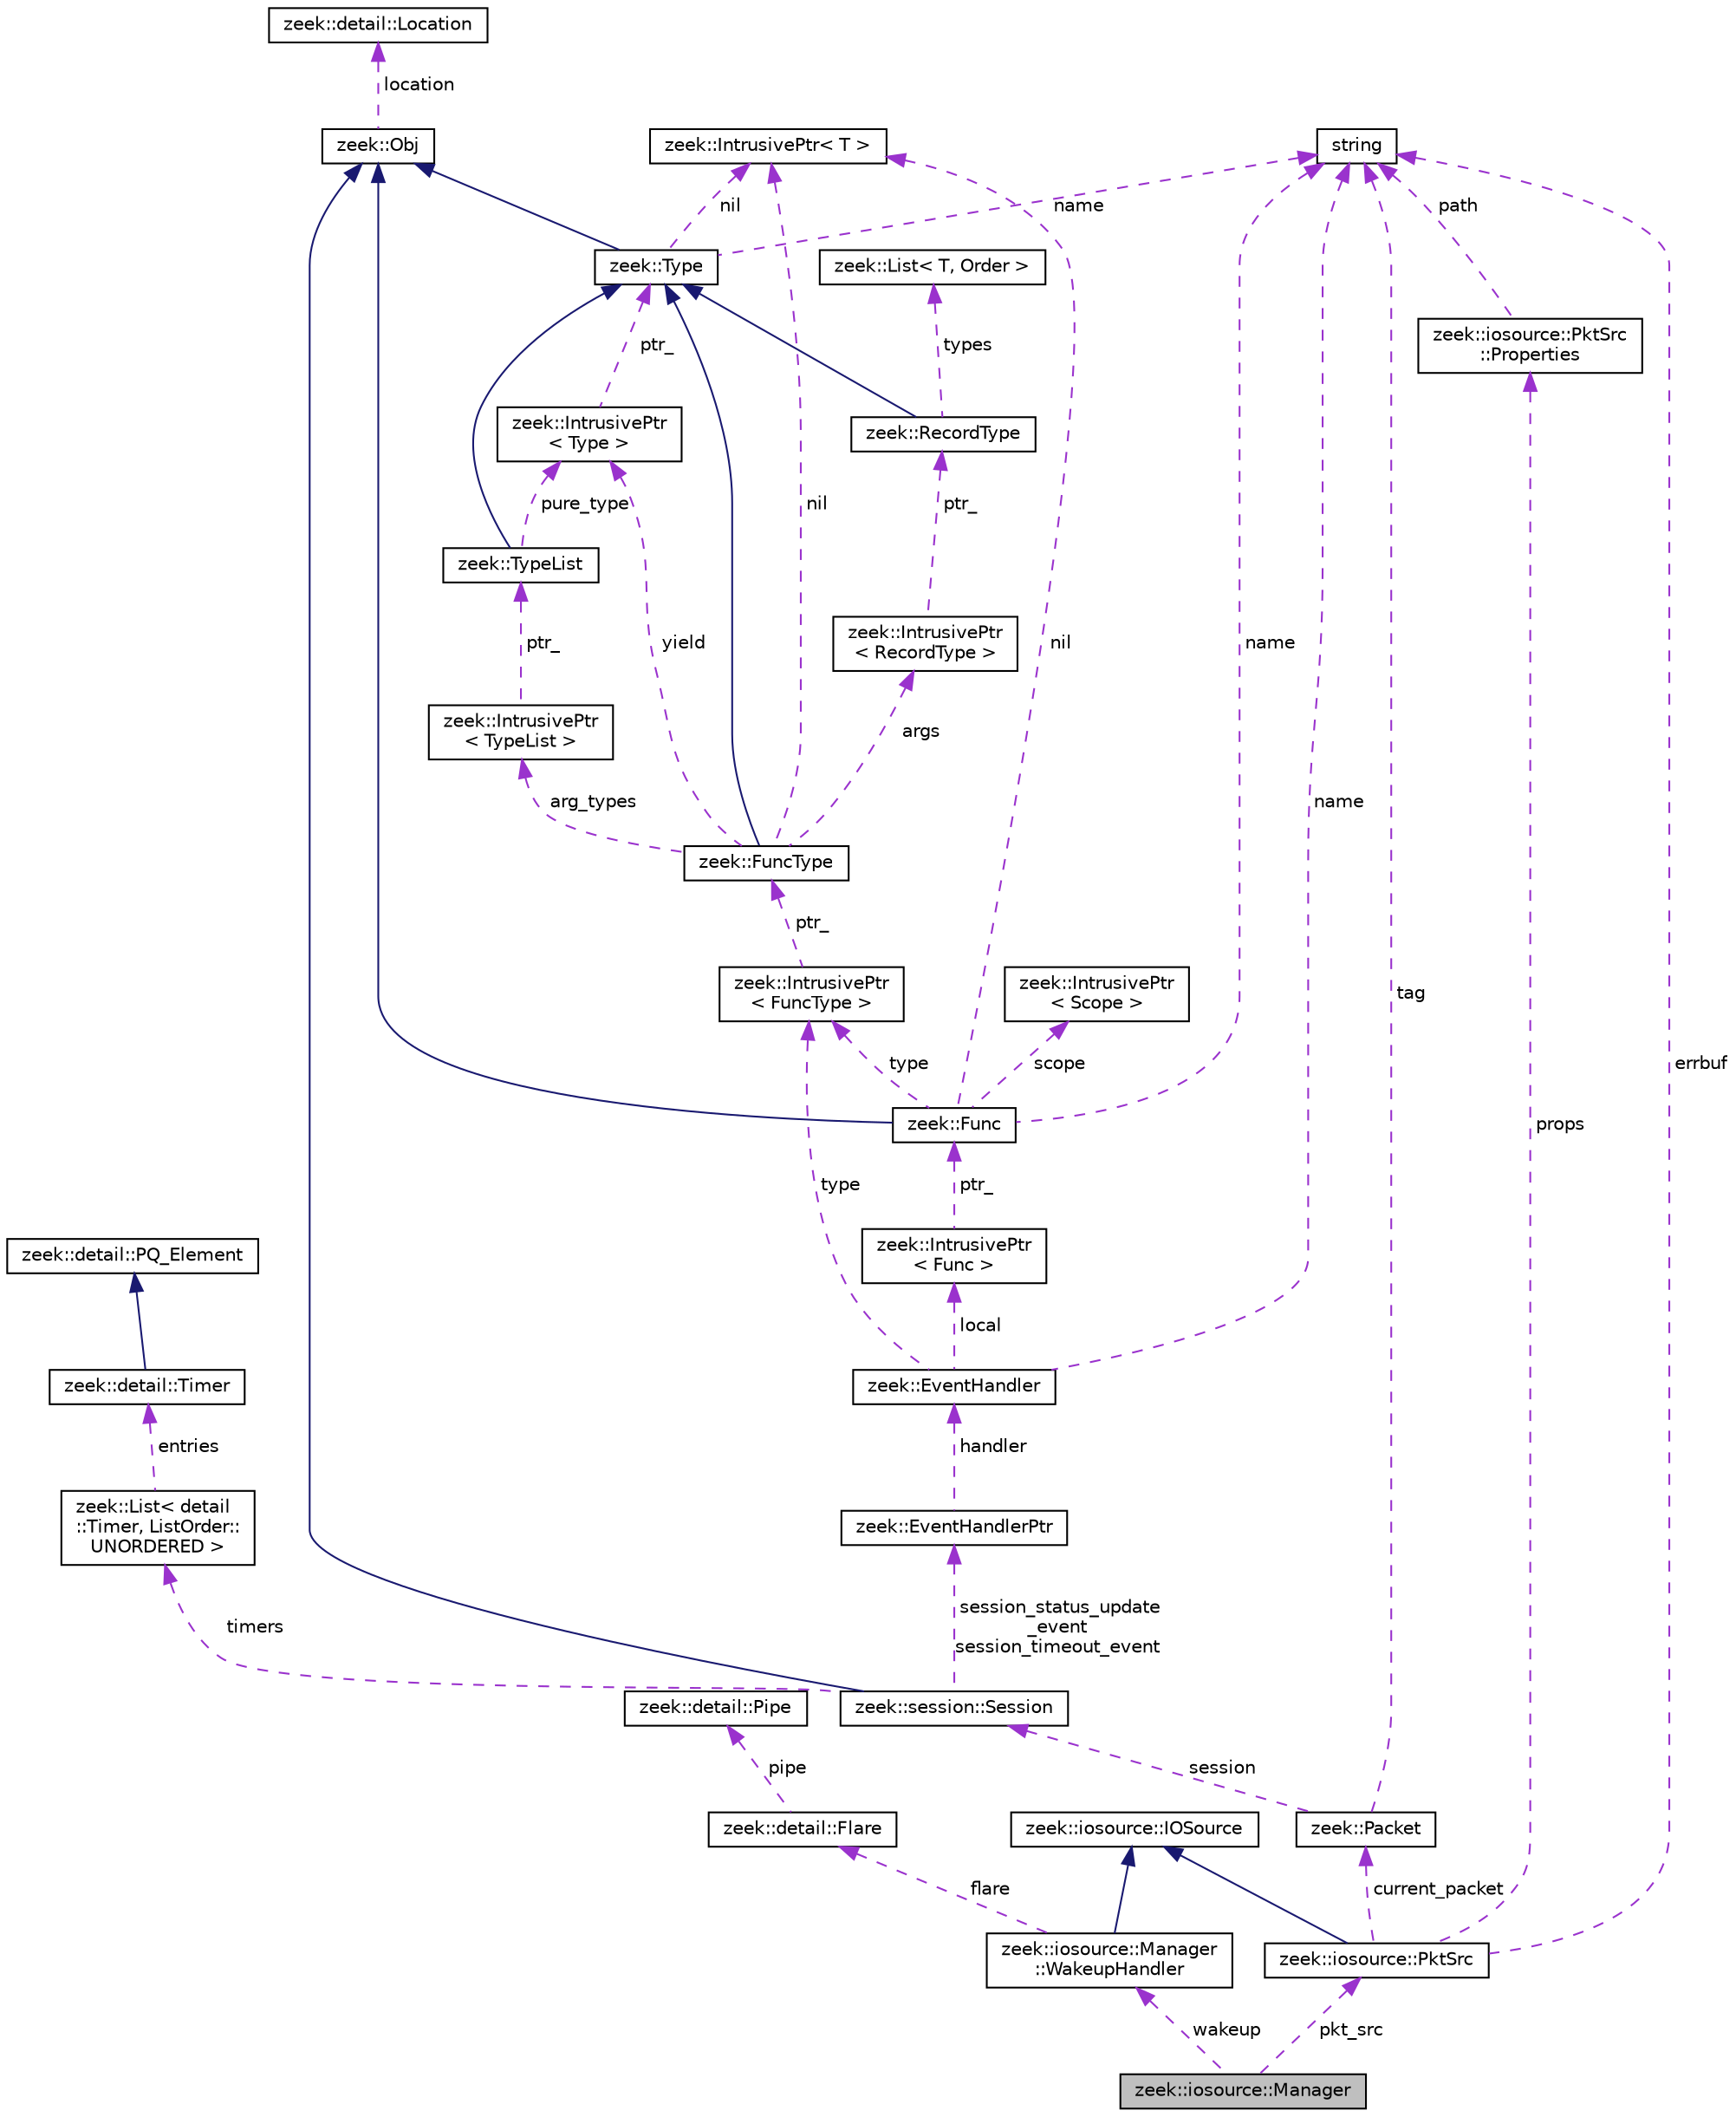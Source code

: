 digraph "zeek::iosource::Manager"
{
 // LATEX_PDF_SIZE
  edge [fontname="Helvetica",fontsize="10",labelfontname="Helvetica",labelfontsize="10"];
  node [fontname="Helvetica",fontsize="10",shape=record];
  Node1 [label="zeek::iosource::Manager",height=0.2,width=0.4,color="black", fillcolor="grey75", style="filled", fontcolor="black",tooltip=" "];
  Node2 -> Node1 [dir="back",color="darkorchid3",fontsize="10",style="dashed",label=" pkt_src" ,fontname="Helvetica"];
  Node2 [label="zeek::iosource::PktSrc",height=0.2,width=0.4,color="black", fillcolor="white", style="filled",URL="$d4/db2/classzeek_1_1iosource_1_1PktSrc.html",tooltip=" "];
  Node3 -> Node2 [dir="back",color="midnightblue",fontsize="10",style="solid",fontname="Helvetica"];
  Node3 [label="zeek::iosource::IOSource",height=0.2,width=0.4,color="black", fillcolor="white", style="filled",URL="$da/dea/classzeek_1_1iosource_1_1IOSource.html",tooltip=" "];
  Node4 -> Node2 [dir="back",color="darkorchid3",fontsize="10",style="dashed",label=" props" ,fontname="Helvetica"];
  Node4 [label="zeek::iosource::PktSrc\l::Properties",height=0.2,width=0.4,color="black", fillcolor="white", style="filled",URL="$db/d08/structzeek_1_1iosource_1_1PktSrc_1_1Properties.html",tooltip=" "];
  Node5 -> Node4 [dir="back",color="darkorchid3",fontsize="10",style="dashed",label=" path" ,fontname="Helvetica"];
  Node5 [label="string",height=0.2,width=0.4,color="black", fillcolor="white", style="filled",tooltip=" "];
  Node6 -> Node2 [dir="back",color="darkorchid3",fontsize="10",style="dashed",label=" current_packet" ,fontname="Helvetica"];
  Node6 [label="zeek::Packet",height=0.2,width=0.4,color="black", fillcolor="white", style="filled",URL="$d9/d2a/classzeek_1_1Packet.html",tooltip=" "];
  Node5 -> Node6 [dir="back",color="darkorchid3",fontsize="10",style="dashed",label=" tag" ,fontname="Helvetica"];
  Node7 -> Node6 [dir="back",color="darkorchid3",fontsize="10",style="dashed",label=" session" ,fontname="Helvetica"];
  Node7 [label="zeek::session::Session",height=0.2,width=0.4,color="black", fillcolor="white", style="filled",URL="$d0/dce/classzeek_1_1session_1_1Session.html",tooltip=" "];
  Node8 -> Node7 [dir="back",color="midnightblue",fontsize="10",style="solid",fontname="Helvetica"];
  Node8 [label="zeek::Obj",height=0.2,width=0.4,color="black", fillcolor="white", style="filled",URL="$dd/df1/classzeek_1_1Obj.html",tooltip=" "];
  Node9 -> Node8 [dir="back",color="darkorchid3",fontsize="10",style="dashed",label=" location" ,fontname="Helvetica"];
  Node9 [label="zeek::detail::Location",height=0.2,width=0.4,color="black", fillcolor="white", style="filled",URL="$d5/d1d/classzeek_1_1detail_1_1Location.html",tooltip=" "];
  Node10 -> Node7 [dir="back",color="darkorchid3",fontsize="10",style="dashed",label=" timers" ,fontname="Helvetica"];
  Node10 [label="zeek::List\< detail\l::Timer, ListOrder::\lUNORDERED \>",height=0.2,width=0.4,color="black", fillcolor="white", style="filled",URL="$d2/d8d/classzeek_1_1List.html",tooltip=" "];
  Node11 -> Node10 [dir="back",color="darkorchid3",fontsize="10",style="dashed",label=" entries" ,fontname="Helvetica"];
  Node11 [label="zeek::detail::Timer",height=0.2,width=0.4,color="black", fillcolor="white", style="filled",URL="$d1/da2/classzeek_1_1detail_1_1Timer.html",tooltip=" "];
  Node12 -> Node11 [dir="back",color="midnightblue",fontsize="10",style="solid",fontname="Helvetica"];
  Node12 [label="zeek::detail::PQ_Element",height=0.2,width=0.4,color="black", fillcolor="white", style="filled",URL="$df/d3d/classzeek_1_1detail_1_1PQ__Element.html",tooltip=" "];
  Node13 -> Node7 [dir="back",color="darkorchid3",fontsize="10",style="dashed",label=" session_status_update\l_event\nsession_timeout_event" ,fontname="Helvetica"];
  Node13 [label="zeek::EventHandlerPtr",height=0.2,width=0.4,color="black", fillcolor="white", style="filled",URL="$d7/dc7/classzeek_1_1EventHandlerPtr.html",tooltip=" "];
  Node14 -> Node13 [dir="back",color="darkorchid3",fontsize="10",style="dashed",label=" handler" ,fontname="Helvetica"];
  Node14 [label="zeek::EventHandler",height=0.2,width=0.4,color="black", fillcolor="white", style="filled",URL="$d2/d39/classzeek_1_1EventHandler.html",tooltip=" "];
  Node5 -> Node14 [dir="back",color="darkorchid3",fontsize="10",style="dashed",label=" name" ,fontname="Helvetica"];
  Node15 -> Node14 [dir="back",color="darkorchid3",fontsize="10",style="dashed",label=" local" ,fontname="Helvetica"];
  Node15 [label="zeek::IntrusivePtr\l\< Func \>",height=0.2,width=0.4,color="black", fillcolor="white", style="filled",URL="$d6/dba/classzeek_1_1IntrusivePtr.html",tooltip=" "];
  Node16 -> Node15 [dir="back",color="darkorchid3",fontsize="10",style="dashed",label=" ptr_" ,fontname="Helvetica"];
  Node16 [label="zeek::Func",height=0.2,width=0.4,color="black", fillcolor="white", style="filled",URL="$d5/d7c/classzeek_1_1Func.html",tooltip=" "];
  Node8 -> Node16 [dir="back",color="midnightblue",fontsize="10",style="solid",fontname="Helvetica"];
  Node17 -> Node16 [dir="back",color="darkorchid3",fontsize="10",style="dashed",label=" nil" ,fontname="Helvetica"];
  Node17 [label="zeek::IntrusivePtr\< T \>",height=0.2,width=0.4,color="black", fillcolor="white", style="filled",URL="$d6/dba/classzeek_1_1IntrusivePtr.html",tooltip=" "];
  Node18 -> Node16 [dir="back",color="darkorchid3",fontsize="10",style="dashed",label=" scope" ,fontname="Helvetica"];
  Node18 [label="zeek::IntrusivePtr\l\< Scope \>",height=0.2,width=0.4,color="black", fillcolor="white", style="filled",URL="$d6/dba/classzeek_1_1IntrusivePtr.html",tooltip=" "];
  Node19 -> Node16 [dir="back",color="darkorchid3",fontsize="10",style="dashed",label=" type" ,fontname="Helvetica"];
  Node19 [label="zeek::IntrusivePtr\l\< FuncType \>",height=0.2,width=0.4,color="black", fillcolor="white", style="filled",URL="$d6/dba/classzeek_1_1IntrusivePtr.html",tooltip=" "];
  Node20 -> Node19 [dir="back",color="darkorchid3",fontsize="10",style="dashed",label=" ptr_" ,fontname="Helvetica"];
  Node20 [label="zeek::FuncType",height=0.2,width=0.4,color="black", fillcolor="white", style="filled",URL="$da/ddd/classzeek_1_1FuncType.html",tooltip=" "];
  Node21 -> Node20 [dir="back",color="midnightblue",fontsize="10",style="solid",fontname="Helvetica"];
  Node21 [label="zeek::Type",height=0.2,width=0.4,color="black", fillcolor="white", style="filled",URL="$d0/d4f/classzeek_1_1Type.html",tooltip=" "];
  Node8 -> Node21 [dir="back",color="midnightblue",fontsize="10",style="solid",fontname="Helvetica"];
  Node17 -> Node21 [dir="back",color="darkorchid3",fontsize="10",style="dashed",label=" nil" ,fontname="Helvetica"];
  Node5 -> Node21 [dir="back",color="darkorchid3",fontsize="10",style="dashed",label=" name" ,fontname="Helvetica"];
  Node17 -> Node20 [dir="back",color="darkorchid3",fontsize="10",style="dashed",label=" nil" ,fontname="Helvetica"];
  Node22 -> Node20 [dir="back",color="darkorchid3",fontsize="10",style="dashed",label=" args" ,fontname="Helvetica"];
  Node22 [label="zeek::IntrusivePtr\l\< RecordType \>",height=0.2,width=0.4,color="black", fillcolor="white", style="filled",URL="$d6/dba/classzeek_1_1IntrusivePtr.html",tooltip=" "];
  Node23 -> Node22 [dir="back",color="darkorchid3",fontsize="10",style="dashed",label=" ptr_" ,fontname="Helvetica"];
  Node23 [label="zeek::RecordType",height=0.2,width=0.4,color="black", fillcolor="white", style="filled",URL="$df/d5b/classzeek_1_1RecordType.html",tooltip=" "];
  Node21 -> Node23 [dir="back",color="midnightblue",fontsize="10",style="solid",fontname="Helvetica"];
  Node24 -> Node23 [dir="back",color="darkorchid3",fontsize="10",style="dashed",label=" types" ,fontname="Helvetica"];
  Node24 [label="zeek::List\< T, Order \>",height=0.2,width=0.4,color="black", fillcolor="white", style="filled",URL="$d2/d8d/classzeek_1_1List.html",tooltip=" "];
  Node25 -> Node20 [dir="back",color="darkorchid3",fontsize="10",style="dashed",label=" arg_types" ,fontname="Helvetica"];
  Node25 [label="zeek::IntrusivePtr\l\< TypeList \>",height=0.2,width=0.4,color="black", fillcolor="white", style="filled",URL="$d6/dba/classzeek_1_1IntrusivePtr.html",tooltip=" "];
  Node26 -> Node25 [dir="back",color="darkorchid3",fontsize="10",style="dashed",label=" ptr_" ,fontname="Helvetica"];
  Node26 [label="zeek::TypeList",height=0.2,width=0.4,color="black", fillcolor="white", style="filled",URL="$da/d8e/classzeek_1_1TypeList.html",tooltip=" "];
  Node21 -> Node26 [dir="back",color="midnightblue",fontsize="10",style="solid",fontname="Helvetica"];
  Node27 -> Node26 [dir="back",color="darkorchid3",fontsize="10",style="dashed",label=" pure_type" ,fontname="Helvetica"];
  Node27 [label="zeek::IntrusivePtr\l\< Type \>",height=0.2,width=0.4,color="black", fillcolor="white", style="filled",URL="$d6/dba/classzeek_1_1IntrusivePtr.html",tooltip=" "];
  Node21 -> Node27 [dir="back",color="darkorchid3",fontsize="10",style="dashed",label=" ptr_" ,fontname="Helvetica"];
  Node27 -> Node20 [dir="back",color="darkorchid3",fontsize="10",style="dashed",label=" yield" ,fontname="Helvetica"];
  Node5 -> Node16 [dir="back",color="darkorchid3",fontsize="10",style="dashed",label=" name" ,fontname="Helvetica"];
  Node19 -> Node14 [dir="back",color="darkorchid3",fontsize="10",style="dashed",label=" type" ,fontname="Helvetica"];
  Node5 -> Node2 [dir="back",color="darkorchid3",fontsize="10",style="dashed",label=" errbuf" ,fontname="Helvetica"];
  Node28 -> Node1 [dir="back",color="darkorchid3",fontsize="10",style="dashed",label=" wakeup" ,fontname="Helvetica"];
  Node28 [label="zeek::iosource::Manager\l::WakeupHandler",height=0.2,width=0.4,color="black", fillcolor="white", style="filled",URL="$d1/d8d/classzeek_1_1iosource_1_1Manager_1_1WakeupHandler.html",tooltip=" "];
  Node3 -> Node28 [dir="back",color="midnightblue",fontsize="10",style="solid",fontname="Helvetica"];
  Node29 -> Node28 [dir="back",color="darkorchid3",fontsize="10",style="dashed",label=" flare" ,fontname="Helvetica"];
  Node29 [label="zeek::detail::Flare",height=0.2,width=0.4,color="black", fillcolor="white", style="filled",URL="$d5/dce/classzeek_1_1detail_1_1Flare.html",tooltip=" "];
  Node30 -> Node29 [dir="back",color="darkorchid3",fontsize="10",style="dashed",label=" pipe" ,fontname="Helvetica"];
  Node30 [label="zeek::detail::Pipe",height=0.2,width=0.4,color="black", fillcolor="white", style="filled",URL="$de/dd5/classzeek_1_1detail_1_1Pipe.html",tooltip=" "];
}
